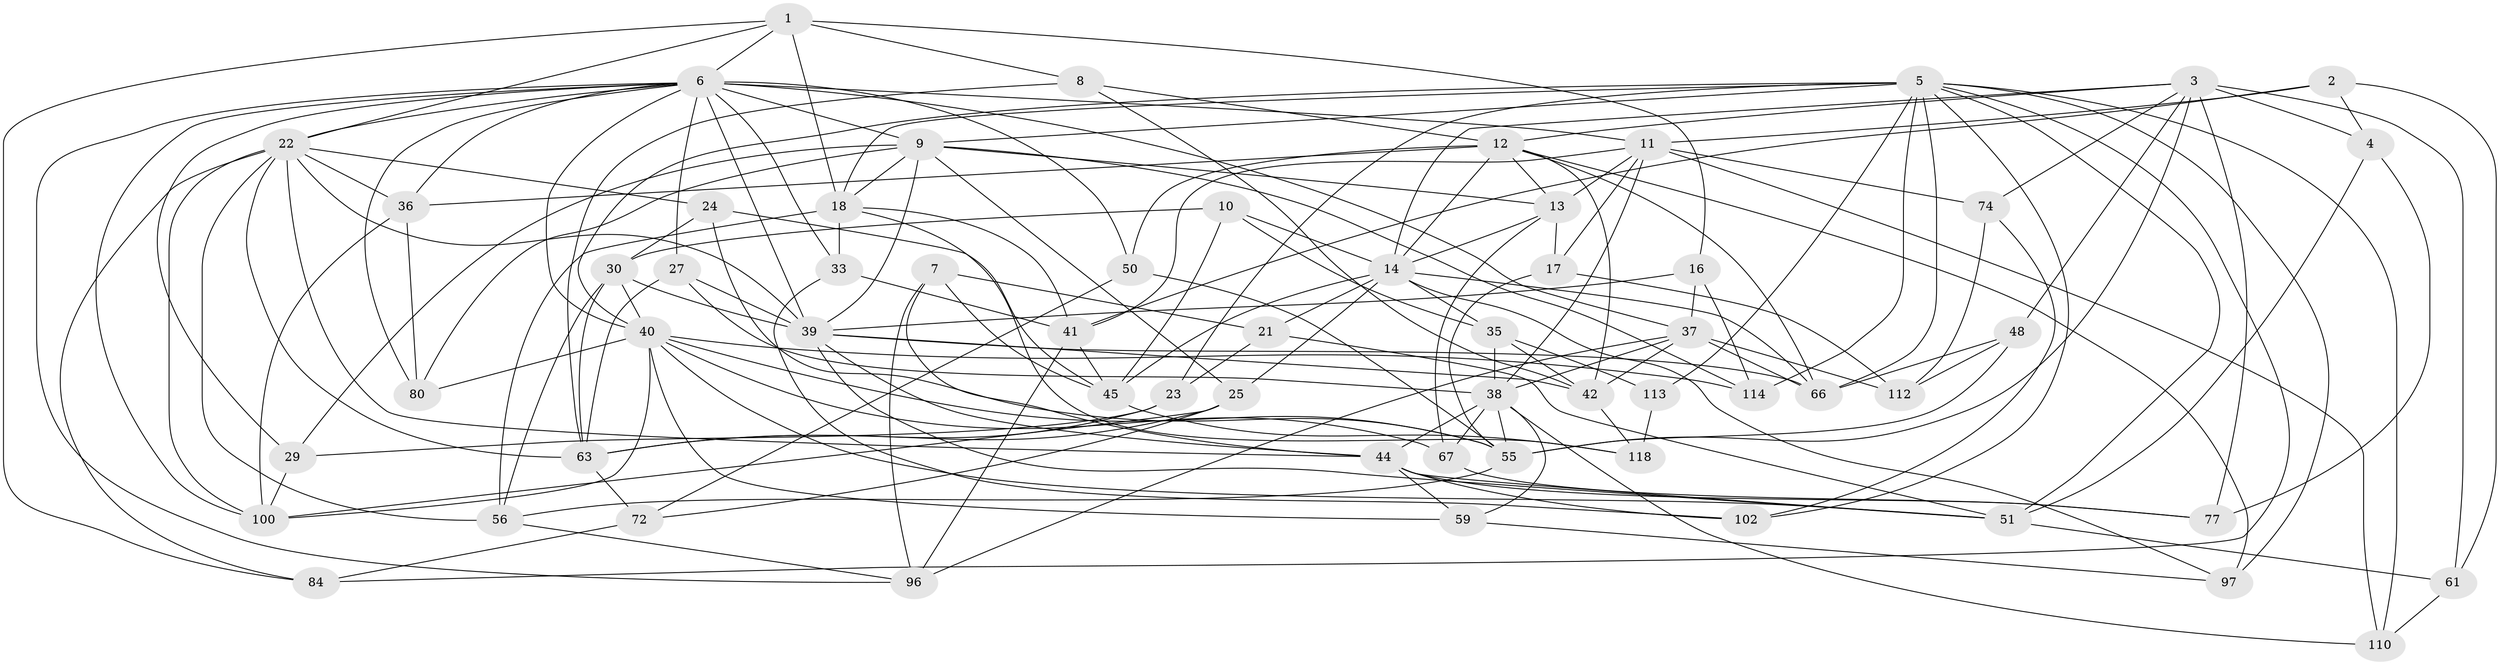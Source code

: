 // original degree distribution, {4: 1.0}
// Generated by graph-tools (version 1.1) at 2025/16/03/09/25 04:16:42]
// undirected, 60 vertices, 173 edges
graph export_dot {
graph [start="1"]
  node [color=gray90,style=filled];
  1 [super="+101"];
  2;
  3 [super="+28+75"];
  4;
  5 [super="+19+43"];
  6 [super="+70+26"];
  7;
  8;
  9 [super="+31+15"];
  10;
  11 [super="+116+34"];
  12 [super="+87"];
  13 [super="+115"];
  14 [super="+20"];
  16;
  17;
  18 [super="+85+65"];
  21;
  22 [super="+92+47"];
  23;
  24;
  25 [super="+32"];
  27;
  29;
  30 [super="+58"];
  33;
  35 [super="+90"];
  36 [super="+104"];
  37 [super="+62"];
  38 [super="+52"];
  39 [super="+46"];
  40 [super="+88+109+117"];
  41 [super="+71"];
  42 [super="+81"];
  44 [super="+57"];
  45 [super="+78"];
  48;
  50;
  51 [super="+69+53"];
  55 [super="+60+119"];
  56 [super="+73"];
  59;
  61;
  63 [super="+76"];
  66 [super="+93"];
  67;
  72;
  74;
  77;
  80;
  84;
  96 [super="+111"];
  97;
  100 [super="+106"];
  102;
  110;
  112;
  113;
  114;
  118;
  1 -- 84;
  1 -- 18;
  1 -- 22;
  1 -- 16;
  1 -- 8;
  1 -- 6;
  2 -- 4;
  2 -- 61;
  2 -- 41;
  2 -- 11;
  3 -- 74;
  3 -- 48;
  3 -- 61;
  3 -- 4;
  3 -- 12;
  3 -- 77;
  3 -- 55;
  3 -- 14;
  4 -- 77;
  4 -- 51;
  5 -- 102;
  5 -- 113 [weight=2];
  5 -- 18;
  5 -- 114;
  5 -- 23;
  5 -- 97;
  5 -- 66;
  5 -- 110;
  5 -- 51 [weight=2];
  5 -- 84;
  5 -- 9;
  5 -- 40;
  6 -- 100;
  6 -- 27;
  6 -- 80;
  6 -- 50;
  6 -- 36;
  6 -- 39;
  6 -- 33;
  6 -- 37;
  6 -- 40;
  6 -- 9 [weight=2];
  6 -- 22;
  6 -- 29;
  6 -- 96;
  6 -- 11;
  7 -- 21;
  7 -- 45;
  7 -- 44;
  7 -- 96;
  8 -- 42;
  8 -- 63;
  8 -- 12;
  9 -- 39;
  9 -- 18;
  9 -- 13;
  9 -- 25;
  9 -- 80;
  9 -- 114;
  9 -- 29;
  10 -- 14;
  10 -- 45;
  10 -- 35;
  10 -- 30;
  11 -- 74;
  11 -- 38;
  11 -- 41;
  11 -- 17;
  11 -- 13;
  11 -- 110;
  12 -- 97;
  12 -- 50;
  12 -- 66;
  12 -- 13;
  12 -- 14;
  12 -- 42;
  12 -- 36 [weight=2];
  13 -- 17;
  13 -- 67;
  13 -- 14;
  14 -- 21;
  14 -- 97;
  14 -- 66;
  14 -- 35;
  14 -- 25;
  14 -- 45;
  16 -- 37;
  16 -- 114;
  16 -- 39;
  17 -- 112;
  17 -- 55;
  18 -- 118;
  18 -- 33;
  18 -- 56 [weight=2];
  18 -- 41;
  21 -- 23;
  21 -- 51;
  22 -- 36;
  22 -- 39;
  22 -- 100;
  22 -- 84;
  22 -- 24;
  22 -- 56;
  22 -- 44;
  22 -- 63;
  23 -- 63;
  23 -- 29;
  24 -- 55;
  24 -- 30;
  24 -- 45;
  25 -- 72;
  25 -- 63 [weight=2];
  25 -- 100;
  27 -- 38;
  27 -- 63;
  27 -- 39;
  29 -- 100;
  30 -- 56;
  30 -- 39;
  30 -- 63;
  30 -- 40;
  33 -- 102;
  33 -- 41;
  35 -- 38 [weight=2];
  35 -- 113;
  35 -- 42;
  36 -- 100;
  36 -- 80;
  37 -- 96 [weight=2];
  37 -- 112;
  37 -- 66;
  37 -- 38;
  37 -- 42;
  38 -- 67;
  38 -- 44;
  38 -- 110;
  38 -- 55;
  38 -- 59;
  39 -- 51;
  39 -- 42;
  39 -- 44;
  39 -- 66;
  40 -- 80;
  40 -- 51;
  40 -- 114;
  40 -- 59;
  40 -- 55;
  40 -- 67;
  40 -- 100;
  41 -- 96;
  41 -- 45;
  42 -- 118;
  44 -- 77;
  44 -- 59;
  44 -- 51;
  44 -- 102;
  45 -- 118;
  48 -- 112;
  48 -- 66;
  48 -- 55;
  50 -- 72;
  50 -- 55;
  51 -- 61;
  55 -- 56;
  56 -- 96;
  59 -- 97;
  61 -- 110;
  63 -- 72;
  67 -- 77;
  72 -- 84;
  74 -- 102;
  74 -- 112;
  113 -- 118;
}
